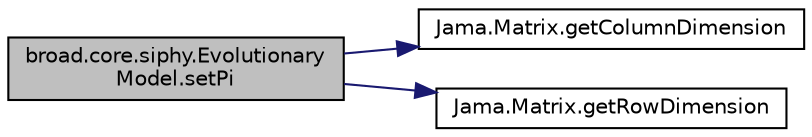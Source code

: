 digraph "broad.core.siphy.EvolutionaryModel.setPi"
{
  edge [fontname="Helvetica",fontsize="10",labelfontname="Helvetica",labelfontsize="10"];
  node [fontname="Helvetica",fontsize="10",shape=record];
  rankdir="LR";
  Node1 [label="broad.core.siphy.Evolutionary\lModel.setPi",height=0.2,width=0.4,color="black", fillcolor="grey75", style="filled" fontcolor="black"];
  Node1 -> Node2 [color="midnightblue",fontsize="10",style="solid"];
  Node2 [label="Jama.Matrix.getColumnDimension",height=0.2,width=0.4,color="black", fillcolor="white", style="filled",URL="$class_jama_1_1_matrix.html#ab3d646f9fb632a02ebac93c9118ab16a"];
  Node1 -> Node3 [color="midnightblue",fontsize="10",style="solid"];
  Node3 [label="Jama.Matrix.getRowDimension",height=0.2,width=0.4,color="black", fillcolor="white", style="filled",URL="$class_jama_1_1_matrix.html#a1696a4fbbbc49c0e4ac665d104b3af1d"];
}
